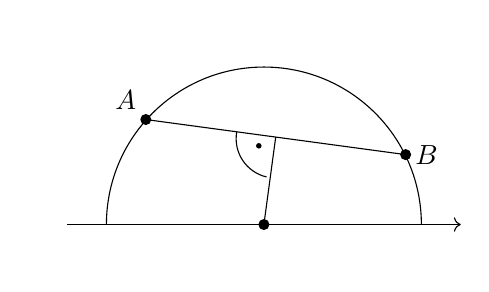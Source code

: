 % Auch hier hat GeoGebra den TikZ-Output versaut, daher wird's selbst zurechtgebogen. Oder gleich
% ganz selbstgemacht.
\begin{tikzpicture}[]
	% Beschränkung für das gesamte Bild, eigentlich nicht notwendig, erzeugt aber überall 0.5cm
	% Abstand, was ganz brauchbar ist.
	\clip (-0.5,-0.5) rectangle (5,2.5);
	% x-Achse:
	\draw [->] (0,0) -- (5,0);
	% Ursprung des Koordinatensystems:
	\coordinate (U) at (2.5,0);
	\fill (U) circle (2pt);
	% der Halbkreis:
	\begin{scope}
		\clip (0.4,0) rectangle (4.6,2.1);
		% Ganz schöne Verrenkung:
		% Da wir den Kreis gleich nochmal für die Punkte auf dem Kreis brauchen, geben wir ihm mit
		% \node den Namen (c). Dadurch wird das Zeichnen aber komisch. Zum Verständnis einfach mal
		% den Kram in den eckigen Klammern ausblenden und schauen was dasteht: wir definieren eine
		% Node mit dem Namen (c) an Koordinate (2.5,0). Soweit so gut. Diese Node soll gezeichnet
		% werden (draw), soll ein Kreis sein (circle) und eine minimale Größe von 4cm haben, was
		% hier dem Durchmesser entspricht.
		\node [draw, circle, minimum size=4cm] (c) at (U) {};
	\end{scope}
	% Punkt A soll auf dem Kreis liegen und die x-Koordinate soll 1 sein. Dafür soll uns TikZ den
	% Schnittpunkt aus dem Kreis und der Strecke (1,0) -- (1,2) berechnen:
	\coordinate [label=130:$A$] (A) at (intersection of (1,0) -- (1,2) and c);
	% und jetzt muss Punkt A nur noch gezeichnet werden:
	\fill (A) circle (2pt);
	% bei Punkt B verfahren wir genauso, außer dass wir dafür die Strecke für den Schnittpunkt auch
	% noch zeichnen müssen (keine Ahnung warum, aber ohne gibt's nicht den richtigen Schnittpunkt)
	\path (4.3,0) -- (4.3,2);
	\coordinate [label=right:$B$] (B) at (intersection of (4.3,0) -- (4.3,2) and c);
	\fill (B) circle (2pt);
	% Strecke zwischen A und B:
	\draw (A) -- (B);
	% Mittelpunkt zwischen AB:
	\node (X) at ($ (A)!.5!(B) $) {};
	% Strecke vom Ursprung zum Mittelpunkt
	% Keine Ahnung, warum man nicht einfach (U) -- (X) machen kann, er macht's nicht richtig. Wenn
	% man aber sagt, er soll es genau bis (X) machen, dann wird's auch richtig gezeichnet. Komisches
	% Ding.
	\draw (U) -- ($ (U)!1.0!(X) $);
	%TODO: folgenden Kram erklären!
	\draw ($ (X)!0.3!(A) $) let
			\p1 = ($ (X) - (A) $)
		in
			arc (170:257:{0.3*veclen(\x1,\y1)});
	\fill let
			\p1 = ($ (X)!0.13!(A) $), \p2 = ($ (X)!0.1!(U) $)
		in
			(\x1,\y2) circle (1pt);
\end{tikzpicture}
